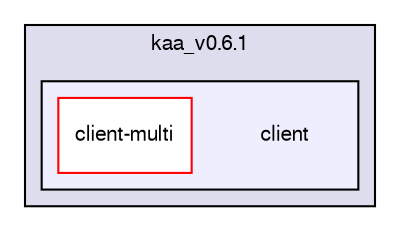 digraph "/var/lib/jenkins/workspace/kaa_v0.6.1/client" {
  bgcolor=transparent;
  compound=true
  node [ fontsize="10", fontname="FreeSans"];
  edge [ labelfontsize="10", labelfontname="FreeSans"];
  subgraph clusterdir_af9eb7ab7349ef60819683d1410ab8d1 {
    graph [ bgcolor="#ddddee", pencolor="black", label="kaa_v0.6.1" fontname="FreeSans", fontsize="10", URL="dir_af9eb7ab7349ef60819683d1410ab8d1.html"]
  subgraph clusterdir_b36c29447a4f1e475b391358e10bdfd2 {
    graph [ bgcolor="#eeeeff", pencolor="black", label="" URL="dir_b36c29447a4f1e475b391358e10bdfd2.html"];
    dir_b36c29447a4f1e475b391358e10bdfd2 [shape=plaintext label="client"];
    dir_563c0a5b46e046585554af02826689de [shape=box label="client-multi" color="red" fillcolor="white" style="filled" URL="dir_563c0a5b46e046585554af02826689de.html"];
  }
  }
}

